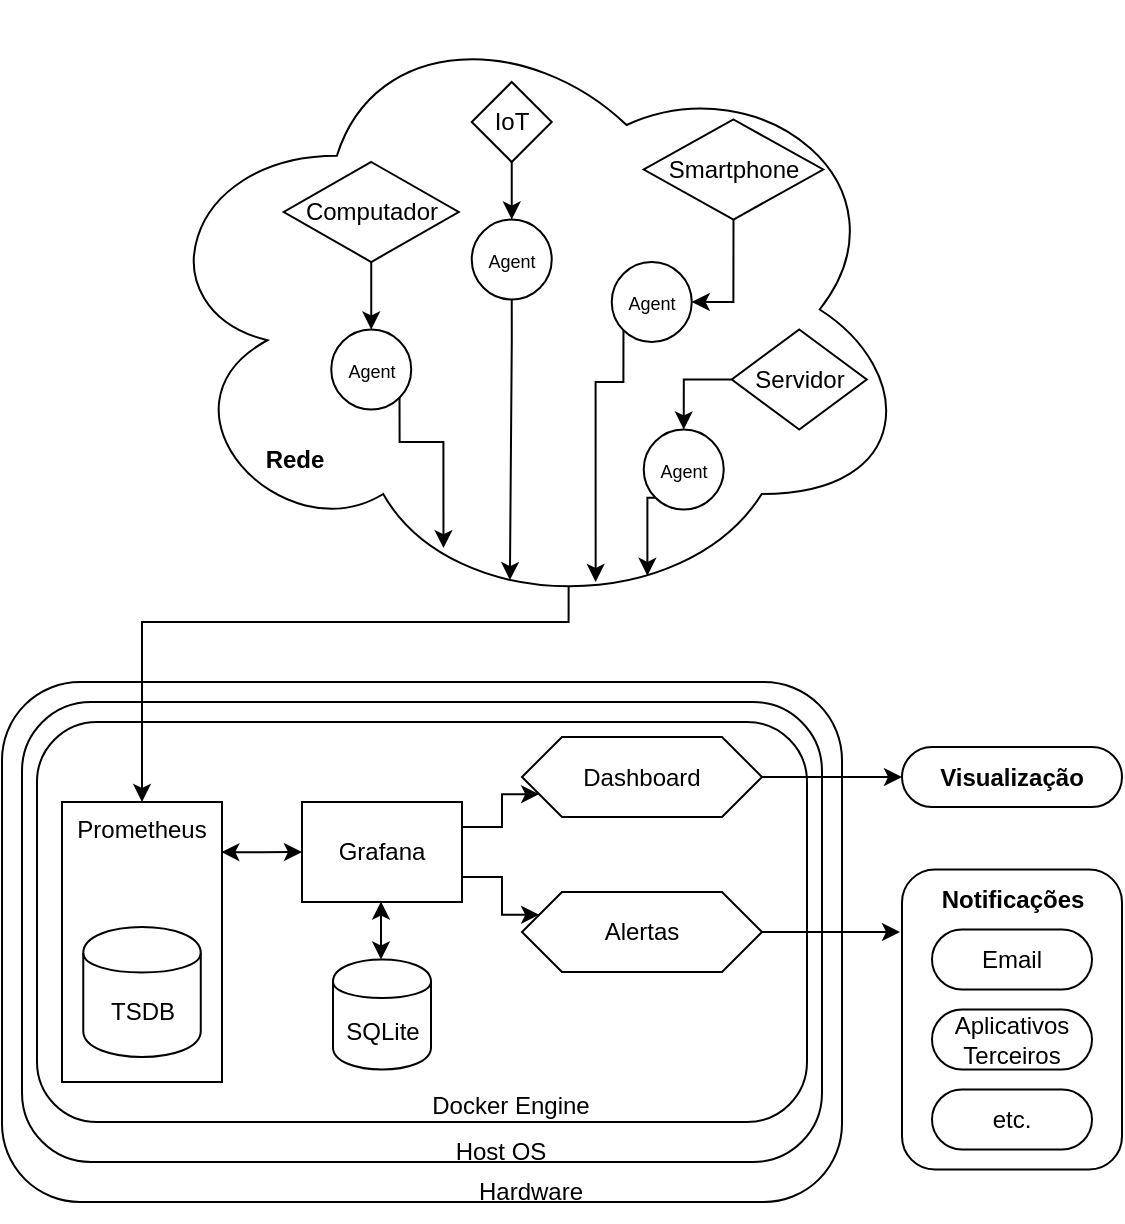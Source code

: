 <mxfile version="28.1.0">
  <diagram name="Page-1" id="xIOkTCL3K24IWR9tix57">
    <mxGraphModel dx="655" dy="583" grid="1" gridSize="10" guides="1" tooltips="1" connect="1" arrows="1" fold="1" page="1" pageScale="1" pageWidth="827" pageHeight="1169" math="0" shadow="0">
      <root>
        <mxCell id="0" />
        <mxCell id="1" style="" parent="0" />
        <mxCell id="3SZMAM52sG9_Gdmyh299-129" value="" style="rounded=1;whiteSpace=wrap;html=1;shadow=0;treeFolding=0;treeMoving=0;fixDash=0;collapsible=0;recursiveResize=1;expand=1;backgroundOutline=0;movableLabel=0;autosize=0;fixedWidth=0;comic=0;" parent="1" vertex="1">
          <mxGeometry x="320" y="840" width="420" height="260" as="geometry" />
        </mxCell>
        <mxCell id="3SZMAM52sG9_Gdmyh299-130" value="" style="rounded=1;whiteSpace=wrap;html=1;shadow=0;treeFolding=0;treeMoving=0;fixDash=0;collapsible=0;recursiveResize=1;expand=1;backgroundOutline=0;movableLabel=0;autosize=0;fixedWidth=0;comic=0;" parent="1" vertex="1">
          <mxGeometry x="330" y="850" width="400" height="230" as="geometry" />
        </mxCell>
        <mxCell id="3SZMAM52sG9_Gdmyh299-131" value="" style="rounded=1;whiteSpace=wrap;html=1;shadow=0;glass=0;perimeterSpacing=1;" parent="1" vertex="1">
          <mxGeometry x="337.5" y="860" width="385" height="200" as="geometry" />
        </mxCell>
        <mxCell id="3SZMAM52sG9_Gdmyh299-132" style="edgeStyle=orthogonalEdgeStyle;rounded=0;orthogonalLoop=1;jettySize=auto;html=1;exitX=0.55;exitY=0.95;exitDx=0;exitDy=0;exitPerimeter=0;entryX=0.5;entryY=0;entryDx=0;entryDy=0;shadow=0;" parent="1" source="3SZMAM52sG9_Gdmyh299-133" edge="1">
          <mxGeometry relative="1" as="geometry">
            <Array as="points">
              <mxPoint x="603" y="810" />
              <mxPoint x="390" y="810" />
            </Array>
            <mxPoint x="390" y="900" as="targetPoint" />
          </mxGeometry>
        </mxCell>
        <mxCell id="3SZMAM52sG9_Gdmyh299-133" value="" style="ellipse;shape=cloud;whiteSpace=wrap;html=1;rotation=0;shadow=0;" parent="1" vertex="1">
          <mxGeometry x="390.87" y="500" width="386.25" height="307.5" as="geometry" />
        </mxCell>
        <mxCell id="3SZMAM52sG9_Gdmyh299-137" style="edgeStyle=orthogonalEdgeStyle;rounded=0;orthogonalLoop=1;jettySize=auto;html=1;exitX=1;exitY=0.25;exitDx=0;exitDy=0;entryX=0;entryY=0.75;entryDx=0;entryDy=0;shadow=0;" parent="1" source="3SZMAM52sG9_Gdmyh299-139" target="3SZMAM52sG9_Gdmyh299-142" edge="1">
          <mxGeometry relative="1" as="geometry" />
        </mxCell>
        <mxCell id="3SZMAM52sG9_Gdmyh299-138" style="edgeStyle=orthogonalEdgeStyle;rounded=0;orthogonalLoop=1;jettySize=auto;html=1;exitX=1;exitY=0.75;exitDx=0;exitDy=0;entryX=0;entryY=0.25;entryDx=0;entryDy=0;shadow=0;" parent="1" source="3SZMAM52sG9_Gdmyh299-139" target="3SZMAM52sG9_Gdmyh299-144" edge="1">
          <mxGeometry relative="1" as="geometry" />
        </mxCell>
        <mxCell id="3SZMAM52sG9_Gdmyh299-139" value="&lt;div&gt;Grafana&lt;/div&gt;" style="html=1;whiteSpace=wrap;shadow=0;" parent="1" vertex="1">
          <mxGeometry x="470" y="900" width="80" height="50" as="geometry" />
        </mxCell>
        <mxCell id="3SZMAM52sG9_Gdmyh299-142" value="&lt;div&gt;Dashboard&lt;/div&gt;" style="shape=hexagon;perimeter=hexagonPerimeter2;whiteSpace=wrap;html=1;fixedSize=1;shadow=0;" parent="1" vertex="1">
          <mxGeometry x="580" y="867.5" width="120" height="40" as="geometry" />
        </mxCell>
        <mxCell id="3SZMAM52sG9_Gdmyh299-143" style="edgeStyle=orthogonalEdgeStyle;rounded=0;orthogonalLoop=1;jettySize=auto;html=1;exitX=1;exitY=0.5;exitDx=0;exitDy=0;shadow=0;" parent="1" source="3SZMAM52sG9_Gdmyh299-144" target="3SZMAM52sG9_Gdmyh299-151" edge="1">
          <mxGeometry relative="1" as="geometry">
            <Array as="points">
              <mxPoint x="780" y="965" />
              <mxPoint x="780" y="1008" />
            </Array>
          </mxGeometry>
        </mxCell>
        <mxCell id="3SZMAM52sG9_Gdmyh299-144" value="&lt;div&gt;Alertas&lt;/div&gt;" style="shape=hexagon;perimeter=hexagonPerimeter2;whiteSpace=wrap;html=1;fixedSize=1;shadow=0;" parent="1" vertex="1">
          <mxGeometry x="580" y="945" width="120" height="40" as="geometry" />
        </mxCell>
        <mxCell id="3SZMAM52sG9_Gdmyh299-145" value="&lt;div&gt;Hardware&lt;/div&gt;" style="text;html=1;align=center;verticalAlign=middle;resizable=0;points=[];autosize=1;strokeColor=none;fillColor=none;shadow=0;" parent="1" vertex="1">
          <mxGeometry x="544" y="1080" width="80" height="30" as="geometry" />
        </mxCell>
        <mxCell id="3SZMAM52sG9_Gdmyh299-146" value="Host OS" style="text;html=1;align=center;verticalAlign=middle;resizable=0;points=[];autosize=1;strokeColor=none;fillColor=none;shadow=0;" parent="1" vertex="1">
          <mxGeometry x="534" y="1060" width="70" height="30" as="geometry" />
        </mxCell>
        <mxCell id="3SZMAM52sG9_Gdmyh299-147" value="&lt;div&gt;&lt;b&gt;Visualização&lt;/b&gt;&lt;/div&gt;" style="html=1;dashed=0;whiteSpace=wrap;shape=mxgraph.dfd.start;shadow=0;" parent="1" vertex="1">
          <mxGeometry x="770" y="872.5" width="110" height="30" as="geometry" />
        </mxCell>
        <mxCell id="3SZMAM52sG9_Gdmyh299-148" style="edgeStyle=orthogonalEdgeStyle;rounded=0;orthogonalLoop=1;jettySize=auto;html=1;exitX=1;exitY=0.5;exitDx=0;exitDy=0;entryX=0;entryY=0.5;entryDx=0;entryDy=0;entryPerimeter=0;shadow=0;" parent="1" source="3SZMAM52sG9_Gdmyh299-142" target="3SZMAM52sG9_Gdmyh299-147" edge="1">
          <mxGeometry relative="1" as="geometry" />
        </mxCell>
        <mxCell id="3SZMAM52sG9_Gdmyh299-149" value="&lt;div&gt;Docker Engine&lt;/div&gt;" style="text;html=1;align=center;verticalAlign=middle;resizable=0;points=[];autosize=1;strokeColor=none;fillColor=none;shadow=0;" parent="1" vertex="1">
          <mxGeometry x="524" y="1037" width="100" height="30" as="geometry" />
        </mxCell>
        <mxCell id="3SZMAM52sG9_Gdmyh299-150" value="&lt;div&gt;&lt;font style=&quot;font-size: 9px;&quot;&gt;Agent&lt;/font&gt;&lt;/div&gt;" style="ellipse;whiteSpace=wrap;html=1;aspect=fixed;shadow=0;" parent="1" vertex="1">
          <mxGeometry x="484.62" y="663.75" width="40" height="40" as="geometry" />
        </mxCell>
        <mxCell id="3SZMAM52sG9_Gdmyh299-151" value="" style="rounded=1;whiteSpace=wrap;html=1;shadow=0;glass=0;perimeterSpacing=1;" parent="1" vertex="1">
          <mxGeometry x="770" y="933.75" width="110" height="150" as="geometry" />
        </mxCell>
        <mxCell id="3SZMAM52sG9_Gdmyh299-152" value="Email" style="html=1;dashed=0;whiteSpace=wrap;shape=mxgraph.dfd.start;shadow=0;" parent="1" vertex="1">
          <mxGeometry x="785" y="963.75" width="80" height="30" as="geometry" />
        </mxCell>
        <mxCell id="3SZMAM52sG9_Gdmyh299-153" value="&lt;div&gt;Aplicativos Terceiros&lt;/div&gt;" style="html=1;dashed=0;whiteSpace=wrap;shape=mxgraph.dfd.start;shadow=0;" parent="1" vertex="1">
          <mxGeometry x="785" y="1003.75" width="80" height="30" as="geometry" />
        </mxCell>
        <mxCell id="3SZMAM52sG9_Gdmyh299-154" value="&lt;div&gt;etc.&lt;/div&gt;" style="html=1;dashed=0;whiteSpace=wrap;shape=mxgraph.dfd.start;shadow=0;" parent="1" vertex="1">
          <mxGeometry x="785" y="1043.75" width="80" height="30" as="geometry" />
        </mxCell>
        <mxCell id="3SZMAM52sG9_Gdmyh299-155" value="&lt;div&gt;&lt;b&gt;Notificações&lt;/b&gt;&lt;/div&gt;" style="text;html=1;align=center;verticalAlign=middle;resizable=0;points=[];autosize=1;strokeColor=none;fillColor=none;shadow=0;" parent="1" vertex="1">
          <mxGeometry x="780" y="933.75" width="90" height="30" as="geometry" />
        </mxCell>
        <mxCell id="3SZMAM52sG9_Gdmyh299-156" value="&lt;div&gt;&lt;font style=&quot;font-size: 9px;&quot;&gt;Agent&lt;/font&gt;&lt;/div&gt;" style="ellipse;whiteSpace=wrap;html=1;aspect=fixed;shadow=0;" parent="1" vertex="1">
          <mxGeometry x="554.87" y="608.75" width="40" height="40" as="geometry" />
        </mxCell>
        <mxCell id="3SZMAM52sG9_Gdmyh299-157" value="&lt;div&gt;&lt;font style=&quot;font-size: 9px;&quot;&gt;Agent&lt;/font&gt;&lt;/div&gt;" style="ellipse;whiteSpace=wrap;html=1;aspect=fixed;shadow=0;" parent="1" vertex="1">
          <mxGeometry x="624.87" y="630" width="40" height="40" as="geometry" />
        </mxCell>
        <mxCell id="3SZMAM52sG9_Gdmyh299-158" style="edgeStyle=orthogonalEdgeStyle;rounded=0;orthogonalLoop=1;jettySize=auto;html=1;exitX=0.5;exitY=1;exitDx=0;exitDy=0;entryX=0.5;entryY=0;entryDx=0;entryDy=0;shadow=0;" parent="1" source="3SZMAM52sG9_Gdmyh299-159" target="3SZMAM52sG9_Gdmyh299-150" edge="1">
          <mxGeometry relative="1" as="geometry" />
        </mxCell>
        <mxCell id="3SZMAM52sG9_Gdmyh299-159" value="Computador" style="rhombus;whiteSpace=wrap;html=1;shadow=0;" parent="1" vertex="1">
          <mxGeometry x="460.87" y="580" width="87.5" height="50" as="geometry" />
        </mxCell>
        <mxCell id="3SZMAM52sG9_Gdmyh299-160" style="edgeStyle=orthogonalEdgeStyle;rounded=0;orthogonalLoop=1;jettySize=auto;html=1;exitX=0;exitY=0.5;exitDx=0;exitDy=0;entryX=0.5;entryY=0;entryDx=0;entryDy=0;shadow=0;" parent="1" source="3SZMAM52sG9_Gdmyh299-161" target="3SZMAM52sG9_Gdmyh299-166" edge="1">
          <mxGeometry relative="1" as="geometry" />
        </mxCell>
        <mxCell id="3SZMAM52sG9_Gdmyh299-161" value="&lt;div&gt;Servidor&lt;/div&gt;" style="rhombus;whiteSpace=wrap;html=1;shadow=0;" parent="1" vertex="1">
          <mxGeometry x="684.87" y="663.75" width="67.5" height="50" as="geometry" />
        </mxCell>
        <mxCell id="3SZMAM52sG9_Gdmyh299-162" style="edgeStyle=orthogonalEdgeStyle;rounded=0;orthogonalLoop=1;jettySize=auto;html=1;exitX=0.5;exitY=1;exitDx=0;exitDy=0;entryX=1;entryY=0.5;entryDx=0;entryDy=0;shadow=0;" parent="1" source="3SZMAM52sG9_Gdmyh299-163" target="3SZMAM52sG9_Gdmyh299-157" edge="1">
          <mxGeometry relative="1" as="geometry" />
        </mxCell>
        <mxCell id="3SZMAM52sG9_Gdmyh299-163" value="&lt;div&gt;Smartphone&lt;/div&gt;" style="rhombus;whiteSpace=wrap;html=1;shadow=0;" parent="1" vertex="1">
          <mxGeometry x="640.87" y="558.75" width="89.75" height="50" as="geometry" />
        </mxCell>
        <mxCell id="3SZMAM52sG9_Gdmyh299-164" style="edgeStyle=orthogonalEdgeStyle;rounded=0;orthogonalLoop=1;jettySize=auto;html=1;exitX=0.5;exitY=1;exitDx=0;exitDy=0;entryX=0.5;entryY=0;entryDx=0;entryDy=0;shadow=0;" parent="1" source="3SZMAM52sG9_Gdmyh299-165" target="3SZMAM52sG9_Gdmyh299-156" edge="1">
          <mxGeometry relative="1" as="geometry" />
        </mxCell>
        <mxCell id="3SZMAM52sG9_Gdmyh299-165" value="IoT" style="rhombus;whiteSpace=wrap;html=1;shadow=0;" parent="1" vertex="1">
          <mxGeometry x="554.87" y="540" width="40" height="40" as="geometry" />
        </mxCell>
        <mxCell id="3SZMAM52sG9_Gdmyh299-166" value="&lt;div&gt;&lt;font style=&quot;font-size: 9px;&quot;&gt;Agent&lt;/font&gt;&lt;/div&gt;" style="ellipse;whiteSpace=wrap;html=1;aspect=fixed;shadow=0;" parent="1" vertex="1">
          <mxGeometry x="640.87" y="713.75" width="40" height="40" as="geometry" />
        </mxCell>
        <mxCell id="3SZMAM52sG9_Gdmyh299-167" style="edgeStyle=orthogonalEdgeStyle;rounded=0;orthogonalLoop=1;jettySize=auto;html=1;exitX=0;exitY=1;exitDx=0;exitDy=0;entryX=0.585;entryY=0.943;entryDx=0;entryDy=0;entryPerimeter=0;shadow=0;" parent="1" source="3SZMAM52sG9_Gdmyh299-157" target="3SZMAM52sG9_Gdmyh299-133" edge="1">
          <mxGeometry relative="1" as="geometry" />
        </mxCell>
        <mxCell id="3SZMAM52sG9_Gdmyh299-168" style="edgeStyle=orthogonalEdgeStyle;rounded=0;orthogonalLoop=1;jettySize=auto;html=1;exitX=1;exitY=1;exitDx=0;exitDy=0;entryX=0.388;entryY=0.888;entryDx=0;entryDy=0;entryPerimeter=0;shadow=0;" parent="1" source="3SZMAM52sG9_Gdmyh299-150" target="3SZMAM52sG9_Gdmyh299-133" edge="1">
          <mxGeometry relative="1" as="geometry">
            <Array as="points">
              <mxPoint x="518.87" y="720" />
              <mxPoint x="540.87" y="720" />
            </Array>
          </mxGeometry>
        </mxCell>
        <mxCell id="3SZMAM52sG9_Gdmyh299-169" style="edgeStyle=orthogonalEdgeStyle;rounded=0;orthogonalLoop=1;jettySize=auto;html=1;exitX=0;exitY=1;exitDx=0;exitDy=0;entryX=0.652;entryY=0.933;entryDx=0;entryDy=0;entryPerimeter=0;shadow=0;" parent="1" source="3SZMAM52sG9_Gdmyh299-166" target="3SZMAM52sG9_Gdmyh299-133" edge="1">
          <mxGeometry relative="1" as="geometry" />
        </mxCell>
        <mxCell id="3SZMAM52sG9_Gdmyh299-170" style="edgeStyle=orthogonalEdgeStyle;rounded=0;orthogonalLoop=1;jettySize=auto;html=1;exitX=0.5;exitY=1;exitDx=0;exitDy=0;entryX=0.474;entryY=0.94;entryDx=0;entryDy=0;entryPerimeter=0;shadow=0;" parent="1" source="3SZMAM52sG9_Gdmyh299-156" target="3SZMAM52sG9_Gdmyh299-133" edge="1">
          <mxGeometry relative="1" as="geometry" />
        </mxCell>
        <mxCell id="3SZMAM52sG9_Gdmyh299-171" value="&lt;b&gt;Rede&lt;/b&gt;" style="text;html=1;align=center;verticalAlign=middle;resizable=0;points=[];autosize=1;strokeColor=none;fillColor=none;shadow=0;" parent="1" vertex="1">
          <mxGeometry x="440.87" y="713.75" width="50" height="30" as="geometry" />
        </mxCell>
        <mxCell id="NT6OkqfLzLg8zrT0BZBo-19" style="edgeStyle=orthogonalEdgeStyle;rounded=0;orthogonalLoop=1;jettySize=auto;html=1;exitX=0.996;exitY=0.179;exitDx=0;exitDy=0;entryX=0;entryY=0.5;entryDx=0;entryDy=0;startArrow=classic;startFill=1;exitPerimeter=0;" parent="1" source="NT6OkqfLzLg8zrT0BZBo-13" target="3SZMAM52sG9_Gdmyh299-139" edge="1">
          <mxGeometry relative="1" as="geometry" />
        </mxCell>
        <mxCell id="NT6OkqfLzLg8zrT0BZBo-13" value="Prometheus" style="html=1;whiteSpace=wrap;shadow=0;verticalAlign=top;" parent="1" vertex="1">
          <mxGeometry x="350" y="900" width="80" height="140" as="geometry" />
        </mxCell>
        <mxCell id="NT6OkqfLzLg8zrT0BZBo-15" value="TSDB" style="shape=cylinder;whiteSpace=wrap;html=1;boundedLbl=1;backgroundOutline=1;shadow=0;" parent="1" vertex="1">
          <mxGeometry x="360.63" y="962.5" width="58.75" height="65" as="geometry" />
        </mxCell>
        <mxCell id="NT6OkqfLzLg8zrT0BZBo-16" value="SQLite" style="shape=cylinder;whiteSpace=wrap;html=1;boundedLbl=1;backgroundOutline=1;shadow=0;" parent="1" vertex="1">
          <mxGeometry x="485.5" y="978.75" width="49" height="55" as="geometry" />
        </mxCell>
        <mxCell id="NT6OkqfLzLg8zrT0BZBo-17" style="edgeStyle=orthogonalEdgeStyle;rounded=0;orthogonalLoop=1;jettySize=auto;html=1;exitX=0.5;exitY=1;exitDx=0;exitDy=0;entryX=0.5;entryY=0;entryDx=0;entryDy=0;startArrow=classic;startFill=1;" parent="1" edge="1">
          <mxGeometry relative="1" as="geometry">
            <mxPoint x="509.5" y="949.75" as="sourcePoint" />
            <mxPoint x="509.5" y="978.75" as="targetPoint" />
          </mxGeometry>
        </mxCell>
      </root>
    </mxGraphModel>
  </diagram>
</mxfile>

